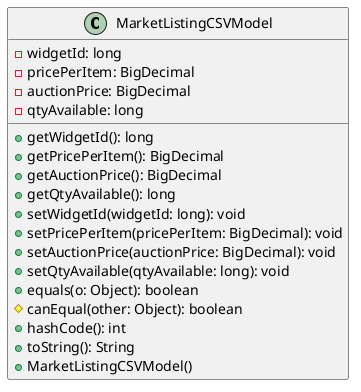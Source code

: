 @startuml
class MarketListingCSVModel [[java:edu.sru.cpsc.webshopping.domain.market.MarketListingCSVModel]] {
	-widgetId: long
	-pricePerItem: BigDecimal
	-auctionPrice: BigDecimal
	-qtyAvailable: long
	+getWidgetId(): long
	+getPricePerItem(): BigDecimal
	+getAuctionPrice(): BigDecimal
	+getQtyAvailable(): long
	+setWidgetId(widgetId: long): void
	+setPricePerItem(pricePerItem: BigDecimal): void
	+setAuctionPrice(auctionPrice: BigDecimal): void
	+setQtyAvailable(qtyAvailable: long): void
	+equals(o: Object): boolean
	#canEqual(other: Object): boolean
	+hashCode(): int
	+toString(): String
	+MarketListingCSVModel()
}
@enduml